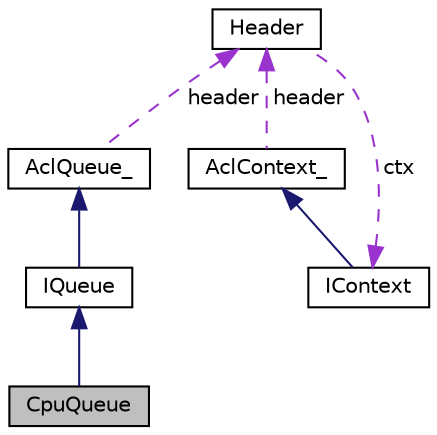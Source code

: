digraph "CpuQueue"
{
 // LATEX_PDF_SIZE
  edge [fontname="Helvetica",fontsize="10",labelfontname="Helvetica",labelfontsize="10"];
  node [fontname="Helvetica",fontsize="10",shape=record];
  Node1 [label="CpuQueue",height=0.2,width=0.4,color="black", fillcolor="grey75", style="filled", fontcolor="black",tooltip="CPU queue implementation class."];
  Node2 -> Node1 [dir="back",color="midnightblue",fontsize="10",style="solid",fontname="Helvetica"];
  Node2 [label="IQueue",height=0.2,width=0.4,color="black", fillcolor="white", style="filled",URL="$classarm__compute_1_1_i_queue.xhtml",tooltip="Base class specifying the queue interface."];
  Node3 -> Node2 [dir="back",color="midnightblue",fontsize="10",style="solid",fontname="Helvetica"];
  Node3 [label="AclQueue_",height=0.2,width=0.4,color="black", fillcolor="white", style="filled",URL="$struct_acl_queue__.xhtml",tooltip=" "];
  Node4 -> Node3 [dir="back",color="darkorchid3",fontsize="10",style="dashed",label=" header" ,fontname="Helvetica"];
  Node4 [label="Header",height=0.2,width=0.4,color="black", fillcolor="white", style="filled",URL="$structarm__compute_1_1detail_1_1_header.xhtml",tooltip=" "];
  Node5 -> Node4 [dir="back",color="darkorchid3",fontsize="10",style="dashed",label=" ctx" ,fontname="Helvetica"];
  Node5 [label="IContext",height=0.2,width=0.4,color="black", fillcolor="white", style="filled",URL="$classarm__compute_1_1_i_context.xhtml",tooltip="Context interface."];
  Node6 -> Node5 [dir="back",color="midnightblue",fontsize="10",style="solid",fontname="Helvetica"];
  Node6 [label="AclContext_",height=0.2,width=0.4,color="black", fillcolor="white", style="filled",URL="$struct_acl_context__.xhtml",tooltip=" "];
  Node4 -> Node6 [dir="back",color="darkorchid3",fontsize="10",style="dashed",label=" header" ,fontname="Helvetica"];
}
